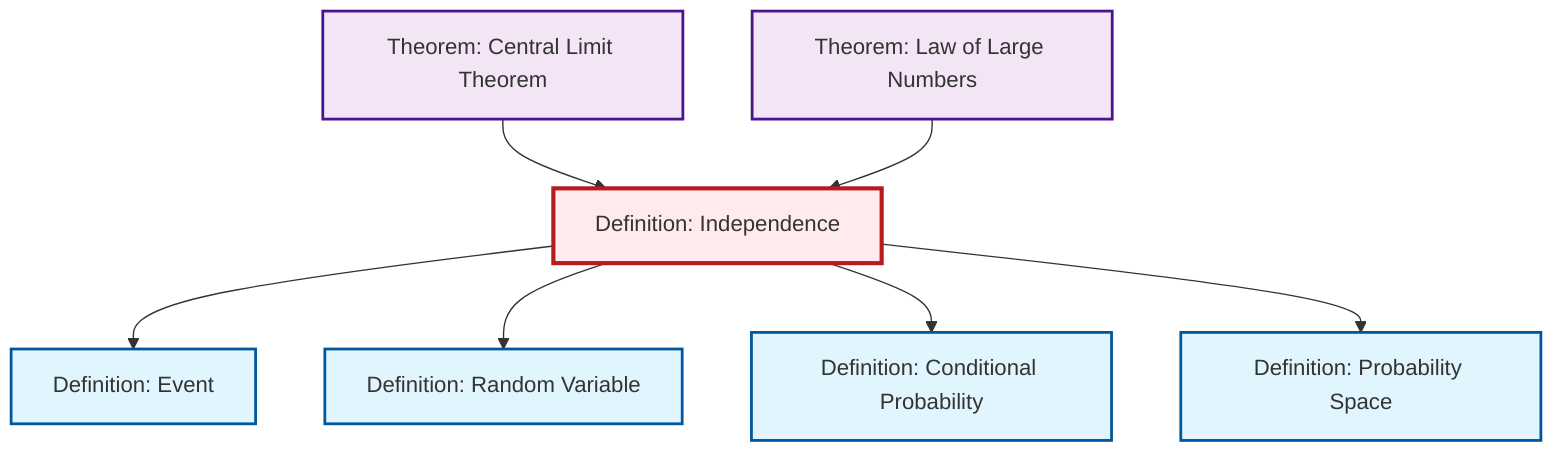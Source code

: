 graph TD
    classDef definition fill:#e1f5fe,stroke:#01579b,stroke-width:2px
    classDef theorem fill:#f3e5f5,stroke:#4a148c,stroke-width:2px
    classDef axiom fill:#fff3e0,stroke:#e65100,stroke-width:2px
    classDef example fill:#e8f5e9,stroke:#1b5e20,stroke-width:2px
    classDef current fill:#ffebee,stroke:#b71c1c,stroke-width:3px
    def-conditional-probability["Definition: Conditional Probability"]:::definition
    def-event["Definition: Event"]:::definition
    def-probability-space["Definition: Probability Space"]:::definition
    def-random-variable["Definition: Random Variable"]:::definition
    def-independence["Definition: Independence"]:::definition
    thm-central-limit["Theorem: Central Limit Theorem"]:::theorem
    thm-law-of-large-numbers["Theorem: Law of Large Numbers"]:::theorem
    thm-central-limit --> def-independence
    def-independence --> def-event
    def-independence --> def-random-variable
    def-independence --> def-conditional-probability
    def-independence --> def-probability-space
    thm-law-of-large-numbers --> def-independence
    class def-independence current